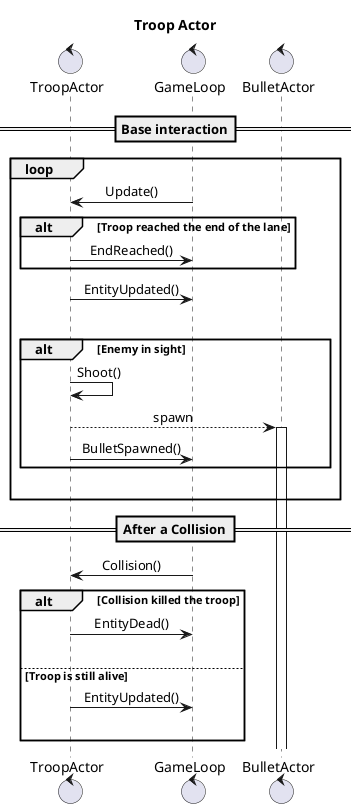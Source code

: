 @startuml
'https://plantuml.com/sequence-diagram

title Troop Actor
control TroopActor
control GameLoop
control BulletActor
skinparam sequenceMessageAlign center
== Base interaction==
loop
GameLoop -> TroopActor: Update()
alt Troop reached the end of the lane
    TroopActor -> GameLoop: EndReached()
end
TroopActor -> GameLoop: EntityUpdated()
|||
alt Enemy in sight
    TroopActor -> TroopActor: Shoot()
    TroopActor --> BulletActor: spawn
    activate BulletActor
    TroopActor -> GameLoop: BulletSpawned()
end
|||
end
==After a Collision==
GameLoop -> TroopActor: Collision()
alt Collision killed the troop
TroopActor -> GameLoop: EntityDead()
|||
else Troop is still alive
TroopActor -> GameLoop: EntityUpdated()
|||
end

@enduml